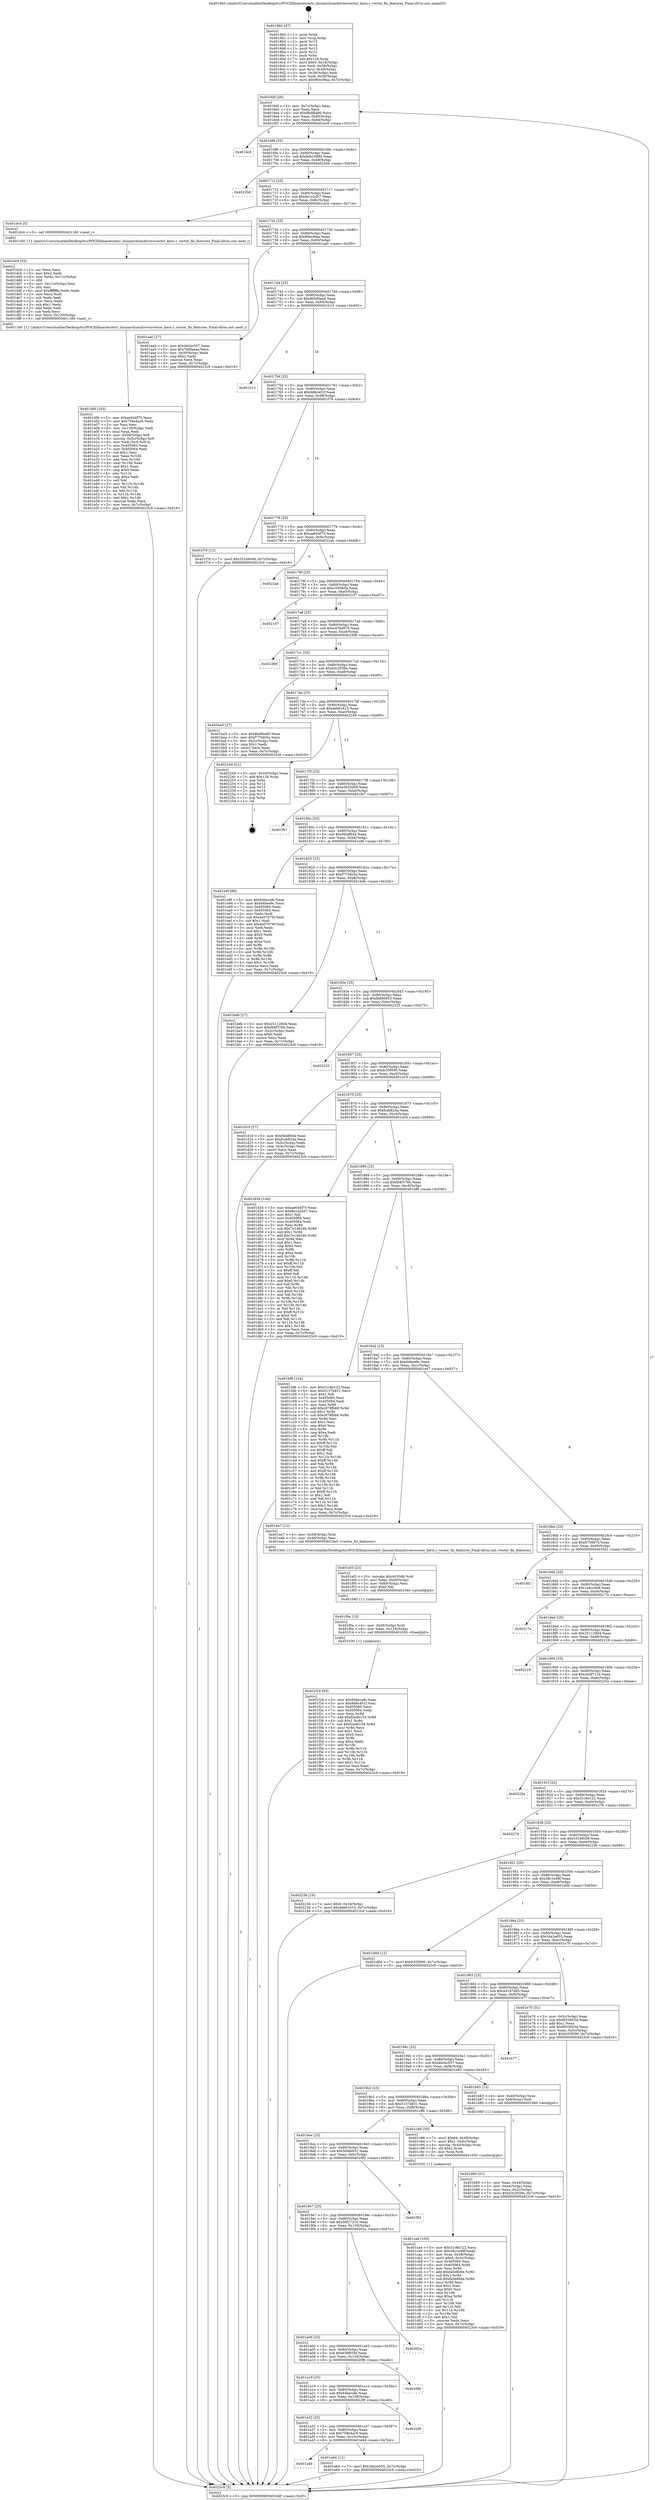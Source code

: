 digraph "0x4016b0" {
  label = "0x4016b0 (/mnt/c/Users/mathe/Desktop/tcc/POCII/binaries/extr_linuxarchumdriversvector_kern.c_vector_fix_features_Final-ollvm.out::main(0))"
  labelloc = "t"
  node[shape=record]

  Entry [label="",width=0.3,height=0.3,shape=circle,fillcolor=black,style=filled]
  "0x4016df" [label="{
     0x4016df [26]\l
     | [instrs]\l
     &nbsp;&nbsp;0x4016df \<+3\>: mov -0x7c(%rbp),%eax\l
     &nbsp;&nbsp;0x4016e2 \<+2\>: mov %eax,%ecx\l
     &nbsp;&nbsp;0x4016e4 \<+6\>: sub $0x8bdfba80,%ecx\l
     &nbsp;&nbsp;0x4016ea \<+3\>: mov %eax,-0x80(%rbp)\l
     &nbsp;&nbsp;0x4016ed \<+6\>: mov %ecx,-0x84(%rbp)\l
     &nbsp;&nbsp;0x4016f3 \<+6\>: je 0000000000401bc0 \<main+0x510\>\l
  }"]
  "0x401bc0" [label="{
     0x401bc0\l
  }", style=dashed]
  "0x4016f9" [label="{
     0x4016f9 [25]\l
     | [instrs]\l
     &nbsp;&nbsp;0x4016f9 \<+5\>: jmp 00000000004016fe \<main+0x4e\>\l
     &nbsp;&nbsp;0x4016fe \<+3\>: mov -0x80(%rbp),%eax\l
     &nbsp;&nbsp;0x401701 \<+5\>: sub $0x8da1688d,%eax\l
     &nbsp;&nbsp;0x401706 \<+6\>: mov %eax,-0x88(%rbp)\l
     &nbsp;&nbsp;0x40170c \<+6\>: je 000000000040220d \<main+0xb5d\>\l
  }"]
  Exit [label="",width=0.3,height=0.3,shape=circle,fillcolor=black,style=filled,peripheries=2]
  "0x40220d" [label="{
     0x40220d\l
  }", style=dashed]
  "0x401712" [label="{
     0x401712 [25]\l
     | [instrs]\l
     &nbsp;&nbsp;0x401712 \<+5\>: jmp 0000000000401717 \<main+0x67\>\l
     &nbsp;&nbsp;0x401717 \<+3\>: mov -0x80(%rbp),%eax\l
     &nbsp;&nbsp;0x40171a \<+5\>: sub $0x8e1e2d57,%eax\l
     &nbsp;&nbsp;0x40171f \<+6\>: mov %eax,-0x8c(%rbp)\l
     &nbsp;&nbsp;0x401725 \<+6\>: je 0000000000401dc4 \<main+0x714\>\l
  }"]
  "0x401f19" [label="{
     0x401f19 [93]\l
     | [instrs]\l
     &nbsp;&nbsp;0x401f19 \<+5\>: mov $0x64becafe,%eax\l
     &nbsp;&nbsp;0x401f1e \<+5\>: mov $0x9d8c401f,%esi\l
     &nbsp;&nbsp;0x401f23 \<+7\>: mov 0x405060,%ecx\l
     &nbsp;&nbsp;0x401f2a \<+7\>: mov 0x405064,%edx\l
     &nbsp;&nbsp;0x401f31 \<+3\>: mov %ecx,%r8d\l
     &nbsp;&nbsp;0x401f34 \<+7\>: add $0xf2a4b154,%r8d\l
     &nbsp;&nbsp;0x401f3b \<+4\>: sub $0x1,%r8d\l
     &nbsp;&nbsp;0x401f3f \<+7\>: sub $0xf2a4b154,%r8d\l
     &nbsp;&nbsp;0x401f46 \<+4\>: imul %r8d,%ecx\l
     &nbsp;&nbsp;0x401f4a \<+3\>: and $0x1,%ecx\l
     &nbsp;&nbsp;0x401f4d \<+3\>: cmp $0x0,%ecx\l
     &nbsp;&nbsp;0x401f50 \<+4\>: sete %r9b\l
     &nbsp;&nbsp;0x401f54 \<+3\>: cmp $0xa,%edx\l
     &nbsp;&nbsp;0x401f57 \<+4\>: setl %r10b\l
     &nbsp;&nbsp;0x401f5b \<+3\>: mov %r9b,%r11b\l
     &nbsp;&nbsp;0x401f5e \<+3\>: and %r10b,%r11b\l
     &nbsp;&nbsp;0x401f61 \<+3\>: xor %r10b,%r9b\l
     &nbsp;&nbsp;0x401f64 \<+3\>: or %r9b,%r11b\l
     &nbsp;&nbsp;0x401f67 \<+4\>: test $0x1,%r11b\l
     &nbsp;&nbsp;0x401f6b \<+3\>: cmovne %esi,%eax\l
     &nbsp;&nbsp;0x401f6e \<+3\>: mov %eax,-0x7c(%rbp)\l
     &nbsp;&nbsp;0x401f71 \<+5\>: jmp 00000000004023c9 \<main+0xd19\>\l
  }"]
  "0x401dc4" [label="{
     0x401dc4 [5]\l
     | [instrs]\l
     &nbsp;&nbsp;0x401dc4 \<+5\>: call 0000000000401160 \<next_i\>\l
     | [calls]\l
     &nbsp;&nbsp;0x401160 \{1\} (/mnt/c/Users/mathe/Desktop/tcc/POCII/binaries/extr_linuxarchumdriversvector_kern.c_vector_fix_features_Final-ollvm.out::next_i)\l
  }"]
  "0x40172b" [label="{
     0x40172b [25]\l
     | [instrs]\l
     &nbsp;&nbsp;0x40172b \<+5\>: jmp 0000000000401730 \<main+0x80\>\l
     &nbsp;&nbsp;0x401730 \<+3\>: mov -0x80(%rbp),%eax\l
     &nbsp;&nbsp;0x401733 \<+5\>: sub $0x90ec9faa,%eax\l
     &nbsp;&nbsp;0x401738 \<+6\>: mov %eax,-0x90(%rbp)\l
     &nbsp;&nbsp;0x40173e \<+6\>: je 0000000000401aa0 \<main+0x3f0\>\l
  }"]
  "0x401f0a" [label="{
     0x401f0a [15]\l
     | [instrs]\l
     &nbsp;&nbsp;0x401f0a \<+4\>: mov -0x58(%rbp),%rdi\l
     &nbsp;&nbsp;0x401f0e \<+6\>: mov %eax,-0x124(%rbp)\l
     &nbsp;&nbsp;0x401f14 \<+5\>: call 0000000000401030 \<free@plt\>\l
     | [calls]\l
     &nbsp;&nbsp;0x401030 \{1\} (unknown)\l
  }"]
  "0x401aa0" [label="{
     0x401aa0 [27]\l
     | [instrs]\l
     &nbsp;&nbsp;0x401aa0 \<+5\>: mov $0x46cbc557,%eax\l
     &nbsp;&nbsp;0x401aa5 \<+5\>: mov $0x7b6faeaa,%ecx\l
     &nbsp;&nbsp;0x401aaa \<+3\>: mov -0x30(%rbp),%edx\l
     &nbsp;&nbsp;0x401aad \<+3\>: cmp $0x2,%edx\l
     &nbsp;&nbsp;0x401ab0 \<+3\>: cmovne %ecx,%eax\l
     &nbsp;&nbsp;0x401ab3 \<+3\>: mov %eax,-0x7c(%rbp)\l
     &nbsp;&nbsp;0x401ab6 \<+5\>: jmp 00000000004023c9 \<main+0xd19\>\l
  }"]
  "0x401744" [label="{
     0x401744 [25]\l
     | [instrs]\l
     &nbsp;&nbsp;0x401744 \<+5\>: jmp 0000000000401749 \<main+0x99\>\l
     &nbsp;&nbsp;0x401749 \<+3\>: mov -0x80(%rbp),%eax\l
     &nbsp;&nbsp;0x40174c \<+5\>: sub $0x965d6aa4,%eax\l
     &nbsp;&nbsp;0x401751 \<+6\>: mov %eax,-0x94(%rbp)\l
     &nbsp;&nbsp;0x401757 \<+6\>: je 0000000000401b13 \<main+0x463\>\l
  }"]
  "0x4023c9" [label="{
     0x4023c9 [5]\l
     | [instrs]\l
     &nbsp;&nbsp;0x4023c9 \<+5\>: jmp 00000000004016df \<main+0x2f\>\l
  }"]
  "0x4016b0" [label="{
     0x4016b0 [47]\l
     | [instrs]\l
     &nbsp;&nbsp;0x4016b0 \<+1\>: push %rbp\l
     &nbsp;&nbsp;0x4016b1 \<+3\>: mov %rsp,%rbp\l
     &nbsp;&nbsp;0x4016b4 \<+2\>: push %r15\l
     &nbsp;&nbsp;0x4016b6 \<+2\>: push %r14\l
     &nbsp;&nbsp;0x4016b8 \<+2\>: push %r13\l
     &nbsp;&nbsp;0x4016ba \<+2\>: push %r12\l
     &nbsp;&nbsp;0x4016bc \<+1\>: push %rbx\l
     &nbsp;&nbsp;0x4016bd \<+7\>: sub $0x128,%rsp\l
     &nbsp;&nbsp;0x4016c4 \<+7\>: movl $0x0,-0x34(%rbp)\l
     &nbsp;&nbsp;0x4016cb \<+3\>: mov %edi,-0x38(%rbp)\l
     &nbsp;&nbsp;0x4016ce \<+4\>: mov %rsi,-0x40(%rbp)\l
     &nbsp;&nbsp;0x4016d2 \<+3\>: mov -0x38(%rbp),%edi\l
     &nbsp;&nbsp;0x4016d5 \<+3\>: mov %edi,-0x30(%rbp)\l
     &nbsp;&nbsp;0x4016d8 \<+7\>: movl $0x90ec9faa,-0x7c(%rbp)\l
  }"]
  "0x401ef3" [label="{
     0x401ef3 [23]\l
     | [instrs]\l
     &nbsp;&nbsp;0x401ef3 \<+10\>: movabs $0x4030d6,%rdi\l
     &nbsp;&nbsp;0x401efd \<+3\>: mov %eax,-0x60(%rbp)\l
     &nbsp;&nbsp;0x401f00 \<+3\>: mov -0x60(%rbp),%esi\l
     &nbsp;&nbsp;0x401f03 \<+2\>: mov $0x0,%al\l
     &nbsp;&nbsp;0x401f05 \<+5\>: call 0000000000401040 \<printf@plt\>\l
     | [calls]\l
     &nbsp;&nbsp;0x401040 \{1\} (unknown)\l
  }"]
  "0x401b13" [label="{
     0x401b13\l
  }", style=dashed]
  "0x40175d" [label="{
     0x40175d [25]\l
     | [instrs]\l
     &nbsp;&nbsp;0x40175d \<+5\>: jmp 0000000000401762 \<main+0xb2\>\l
     &nbsp;&nbsp;0x401762 \<+3\>: mov -0x80(%rbp),%eax\l
     &nbsp;&nbsp;0x401765 \<+5\>: sub $0x9d8c401f,%eax\l
     &nbsp;&nbsp;0x40176a \<+6\>: mov %eax,-0x98(%rbp)\l
     &nbsp;&nbsp;0x401770 \<+6\>: je 0000000000401f76 \<main+0x8c6\>\l
  }"]
  "0x401a4b" [label="{
     0x401a4b\l
  }", style=dashed]
  "0x401f76" [label="{
     0x401f76 [12]\l
     | [instrs]\l
     &nbsp;&nbsp;0x401f76 \<+7\>: movl $0x331b9c08,-0x7c(%rbp)\l
     &nbsp;&nbsp;0x401f7d \<+5\>: jmp 00000000004023c9 \<main+0xd19\>\l
  }"]
  "0x401776" [label="{
     0x401776 [25]\l
     | [instrs]\l
     &nbsp;&nbsp;0x401776 \<+5\>: jmp 000000000040177b \<main+0xcb\>\l
     &nbsp;&nbsp;0x40177b \<+3\>: mov -0x80(%rbp),%eax\l
     &nbsp;&nbsp;0x40177e \<+5\>: sub $0xae644f75,%eax\l
     &nbsp;&nbsp;0x401783 \<+6\>: mov %eax,-0x9c(%rbp)\l
     &nbsp;&nbsp;0x401789 \<+6\>: je 00000000004022ab \<main+0xbfb\>\l
  }"]
  "0x401e64" [label="{
     0x401e64 [12]\l
     | [instrs]\l
     &nbsp;&nbsp;0x401e64 \<+7\>: movl $0x3da2e655,-0x7c(%rbp)\l
     &nbsp;&nbsp;0x401e6b \<+5\>: jmp 00000000004023c9 \<main+0xd19\>\l
  }"]
  "0x4022ab" [label="{
     0x4022ab\l
  }", style=dashed]
  "0x40178f" [label="{
     0x40178f [25]\l
     | [instrs]\l
     &nbsp;&nbsp;0x40178f \<+5\>: jmp 0000000000401794 \<main+0xe4\>\l
     &nbsp;&nbsp;0x401794 \<+3\>: mov -0x80(%rbp),%eax\l
     &nbsp;&nbsp;0x401797 \<+5\>: sub $0xc3308cfa,%eax\l
     &nbsp;&nbsp;0x40179c \<+6\>: mov %eax,-0xa0(%rbp)\l
     &nbsp;&nbsp;0x4017a2 \<+6\>: je 0000000000402107 \<main+0xa57\>\l
  }"]
  "0x401a32" [label="{
     0x401a32 [25]\l
     | [instrs]\l
     &nbsp;&nbsp;0x401a32 \<+5\>: jmp 0000000000401a37 \<main+0x387\>\l
     &nbsp;&nbsp;0x401a37 \<+3\>: mov -0x80(%rbp),%eax\l
     &nbsp;&nbsp;0x401a3a \<+5\>: sub $0x758e4ac9,%eax\l
     &nbsp;&nbsp;0x401a3f \<+6\>: mov %eax,-0x10c(%rbp)\l
     &nbsp;&nbsp;0x401a45 \<+6\>: je 0000000000401e64 \<main+0x7b4\>\l
  }"]
  "0x402107" [label="{
     0x402107\l
  }", style=dashed]
  "0x4017a8" [label="{
     0x4017a8 [25]\l
     | [instrs]\l
     &nbsp;&nbsp;0x4017a8 \<+5\>: jmp 00000000004017ad \<main+0xfd\>\l
     &nbsp;&nbsp;0x4017ad \<+3\>: mov -0x80(%rbp),%eax\l
     &nbsp;&nbsp;0x4017b0 \<+5\>: sub $0xc47bd970,%eax\l
     &nbsp;&nbsp;0x4017b5 \<+6\>: mov %eax,-0xa4(%rbp)\l
     &nbsp;&nbsp;0x4017bb \<+6\>: je 0000000000402390 \<main+0xce0\>\l
  }"]
  "0x4022f8" [label="{
     0x4022f8\l
  }", style=dashed]
  "0x402390" [label="{
     0x402390\l
  }", style=dashed]
  "0x4017c1" [label="{
     0x4017c1 [25]\l
     | [instrs]\l
     &nbsp;&nbsp;0x4017c1 \<+5\>: jmp 00000000004017c6 \<main+0x116\>\l
     &nbsp;&nbsp;0x4017c6 \<+3\>: mov -0x80(%rbp),%eax\l
     &nbsp;&nbsp;0x4017c9 \<+5\>: sub $0xd3c2039e,%eax\l
     &nbsp;&nbsp;0x4017ce \<+6\>: mov %eax,-0xa8(%rbp)\l
     &nbsp;&nbsp;0x4017d4 \<+6\>: je 0000000000401ba5 \<main+0x4f5\>\l
  }"]
  "0x401a19" [label="{
     0x401a19 [25]\l
     | [instrs]\l
     &nbsp;&nbsp;0x401a19 \<+5\>: jmp 0000000000401a1e \<main+0x36e\>\l
     &nbsp;&nbsp;0x401a1e \<+3\>: mov -0x80(%rbp),%eax\l
     &nbsp;&nbsp;0x401a21 \<+5\>: sub $0x64becafe,%eax\l
     &nbsp;&nbsp;0x401a26 \<+6\>: mov %eax,-0x108(%rbp)\l
     &nbsp;&nbsp;0x401a2c \<+6\>: je 00000000004022f8 \<main+0xc48\>\l
  }"]
  "0x401ba5" [label="{
     0x401ba5 [27]\l
     | [instrs]\l
     &nbsp;&nbsp;0x401ba5 \<+5\>: mov $0x8bdfba80,%eax\l
     &nbsp;&nbsp;0x401baa \<+5\>: mov $0xf7754b5a,%ecx\l
     &nbsp;&nbsp;0x401baf \<+3\>: mov -0x2c(%rbp),%edx\l
     &nbsp;&nbsp;0x401bb2 \<+3\>: cmp $0x1,%edx\l
     &nbsp;&nbsp;0x401bb5 \<+3\>: cmovl %ecx,%eax\l
     &nbsp;&nbsp;0x401bb8 \<+3\>: mov %eax,-0x7c(%rbp)\l
     &nbsp;&nbsp;0x401bbb \<+5\>: jmp 00000000004023c9 \<main+0xd19\>\l
  }"]
  "0x4017da" [label="{
     0x4017da [25]\l
     | [instrs]\l
     &nbsp;&nbsp;0x4017da \<+5\>: jmp 00000000004017df \<main+0x12f\>\l
     &nbsp;&nbsp;0x4017df \<+3\>: mov -0x80(%rbp),%eax\l
     &nbsp;&nbsp;0x4017e2 \<+5\>: sub $0xdeb61615,%eax\l
     &nbsp;&nbsp;0x4017e7 \<+6\>: mov %eax,-0xac(%rbp)\l
     &nbsp;&nbsp;0x4017ed \<+6\>: je 0000000000402249 \<main+0xb99\>\l
  }"]
  "0x4020fb" [label="{
     0x4020fb\l
  }", style=dashed]
  "0x402249" [label="{
     0x402249 [21]\l
     | [instrs]\l
     &nbsp;&nbsp;0x402249 \<+3\>: mov -0x34(%rbp),%eax\l
     &nbsp;&nbsp;0x40224c \<+7\>: add $0x128,%rsp\l
     &nbsp;&nbsp;0x402253 \<+1\>: pop %rbx\l
     &nbsp;&nbsp;0x402254 \<+2\>: pop %r12\l
     &nbsp;&nbsp;0x402256 \<+2\>: pop %r13\l
     &nbsp;&nbsp;0x402258 \<+2\>: pop %r14\l
     &nbsp;&nbsp;0x40225a \<+2\>: pop %r15\l
     &nbsp;&nbsp;0x40225c \<+1\>: pop %rbp\l
     &nbsp;&nbsp;0x40225d \<+1\>: ret\l
  }"]
  "0x4017f3" [label="{
     0x4017f3 [25]\l
     | [instrs]\l
     &nbsp;&nbsp;0x4017f3 \<+5\>: jmp 00000000004017f8 \<main+0x148\>\l
     &nbsp;&nbsp;0x4017f8 \<+3\>: mov -0x80(%rbp),%eax\l
     &nbsp;&nbsp;0x4017fb \<+5\>: sub $0xe3b35069,%eax\l
     &nbsp;&nbsp;0x401800 \<+6\>: mov %eax,-0xb0(%rbp)\l
     &nbsp;&nbsp;0x401806 \<+6\>: je 0000000000401fb7 \<main+0x907\>\l
  }"]
  "0x401a00" [label="{
     0x401a00 [25]\l
     | [instrs]\l
     &nbsp;&nbsp;0x401a00 \<+5\>: jmp 0000000000401a05 \<main+0x355\>\l
     &nbsp;&nbsp;0x401a05 \<+3\>: mov -0x80(%rbp),%eax\l
     &nbsp;&nbsp;0x401a08 \<+5\>: sub $0x638f03fd,%eax\l
     &nbsp;&nbsp;0x401a0d \<+6\>: mov %eax,-0x104(%rbp)\l
     &nbsp;&nbsp;0x401a13 \<+6\>: je 00000000004020fb \<main+0xa4b\>\l
  }"]
  "0x401fb7" [label="{
     0x401fb7\l
  }", style=dashed]
  "0x40180c" [label="{
     0x40180c [25]\l
     | [instrs]\l
     &nbsp;&nbsp;0x40180c \<+5\>: jmp 0000000000401811 \<main+0x161\>\l
     &nbsp;&nbsp;0x401811 \<+3\>: mov -0x80(%rbp),%eax\l
     &nbsp;&nbsp;0x401814 \<+5\>: sub $0xf4bdf044,%eax\l
     &nbsp;&nbsp;0x401819 \<+6\>: mov %eax,-0xb4(%rbp)\l
     &nbsp;&nbsp;0x40181f \<+6\>: je 0000000000401e8f \<main+0x7df\>\l
  }"]
  "0x40202a" [label="{
     0x40202a\l
  }", style=dashed]
  "0x401e8f" [label="{
     0x401e8f [88]\l
     | [instrs]\l
     &nbsp;&nbsp;0x401e8f \<+5\>: mov $0x64becafe,%eax\l
     &nbsp;&nbsp;0x401e94 \<+5\>: mov $0x64bee9c,%ecx\l
     &nbsp;&nbsp;0x401e99 \<+7\>: mov 0x405060,%edx\l
     &nbsp;&nbsp;0x401ea0 \<+7\>: mov 0x405064,%esi\l
     &nbsp;&nbsp;0x401ea7 \<+2\>: mov %edx,%edi\l
     &nbsp;&nbsp;0x401ea9 \<+6\>: sub $0x4e07079f,%edi\l
     &nbsp;&nbsp;0x401eaf \<+3\>: sub $0x1,%edi\l
     &nbsp;&nbsp;0x401eb2 \<+6\>: add $0x4e07079f,%edi\l
     &nbsp;&nbsp;0x401eb8 \<+3\>: imul %edi,%edx\l
     &nbsp;&nbsp;0x401ebb \<+3\>: and $0x1,%edx\l
     &nbsp;&nbsp;0x401ebe \<+3\>: cmp $0x0,%edx\l
     &nbsp;&nbsp;0x401ec1 \<+4\>: sete %r8b\l
     &nbsp;&nbsp;0x401ec5 \<+3\>: cmp $0xa,%esi\l
     &nbsp;&nbsp;0x401ec8 \<+4\>: setl %r9b\l
     &nbsp;&nbsp;0x401ecc \<+3\>: mov %r8b,%r10b\l
     &nbsp;&nbsp;0x401ecf \<+3\>: and %r9b,%r10b\l
     &nbsp;&nbsp;0x401ed2 \<+3\>: xor %r9b,%r8b\l
     &nbsp;&nbsp;0x401ed5 \<+3\>: or %r8b,%r10b\l
     &nbsp;&nbsp;0x401ed8 \<+4\>: test $0x1,%r10b\l
     &nbsp;&nbsp;0x401edc \<+3\>: cmovne %ecx,%eax\l
     &nbsp;&nbsp;0x401edf \<+3\>: mov %eax,-0x7c(%rbp)\l
     &nbsp;&nbsp;0x401ee2 \<+5\>: jmp 00000000004023c9 \<main+0xd19\>\l
  }"]
  "0x401825" [label="{
     0x401825 [25]\l
     | [instrs]\l
     &nbsp;&nbsp;0x401825 \<+5\>: jmp 000000000040182a \<main+0x17a\>\l
     &nbsp;&nbsp;0x40182a \<+3\>: mov -0x80(%rbp),%eax\l
     &nbsp;&nbsp;0x40182d \<+5\>: sub $0xf7754b5a,%eax\l
     &nbsp;&nbsp;0x401832 \<+6\>: mov %eax,-0xb8(%rbp)\l
     &nbsp;&nbsp;0x401838 \<+6\>: je 0000000000401bdb \<main+0x52b\>\l
  }"]
  "0x4019e7" [label="{
     0x4019e7 [25]\l
     | [instrs]\l
     &nbsp;&nbsp;0x4019e7 \<+5\>: jmp 00000000004019ec \<main+0x33c\>\l
     &nbsp;&nbsp;0x4019ec \<+3\>: mov -0x80(%rbp),%eax\l
     &nbsp;&nbsp;0x4019ef \<+5\>: sub $0x56f27216,%eax\l
     &nbsp;&nbsp;0x4019f4 \<+6\>: mov %eax,-0x100(%rbp)\l
     &nbsp;&nbsp;0x4019fa \<+6\>: je 000000000040202a \<main+0x97a\>\l
  }"]
  "0x401bdb" [label="{
     0x401bdb [27]\l
     | [instrs]\l
     &nbsp;&nbsp;0x401bdb \<+5\>: mov $0x25112604,%eax\l
     &nbsp;&nbsp;0x401be0 \<+5\>: mov $0xfd4f37bb,%ecx\l
     &nbsp;&nbsp;0x401be5 \<+3\>: mov -0x2c(%rbp),%edx\l
     &nbsp;&nbsp;0x401be8 \<+3\>: cmp $0x0,%edx\l
     &nbsp;&nbsp;0x401beb \<+3\>: cmove %ecx,%eax\l
     &nbsp;&nbsp;0x401bee \<+3\>: mov %eax,-0x7c(%rbp)\l
     &nbsp;&nbsp;0x401bf1 \<+5\>: jmp 00000000004023c9 \<main+0xd19\>\l
  }"]
  "0x40183e" [label="{
     0x40183e [25]\l
     | [instrs]\l
     &nbsp;&nbsp;0x40183e \<+5\>: jmp 0000000000401843 \<main+0x193\>\l
     &nbsp;&nbsp;0x401843 \<+3\>: mov -0x80(%rbp),%eax\l
     &nbsp;&nbsp;0x401846 \<+5\>: sub $0xfbd60653,%eax\l
     &nbsp;&nbsp;0x40184b \<+6\>: mov %eax,-0xbc(%rbp)\l
     &nbsp;&nbsp;0x401851 \<+6\>: je 0000000000402225 \<main+0xb75\>\l
  }"]
  "0x401f82" [label="{
     0x401f82\l
  }", style=dashed]
  "0x402225" [label="{
     0x402225\l
  }", style=dashed]
  "0x401857" [label="{
     0x401857 [25]\l
     | [instrs]\l
     &nbsp;&nbsp;0x401857 \<+5\>: jmp 000000000040185c \<main+0x1ac\>\l
     &nbsp;&nbsp;0x40185c \<+3\>: mov -0x80(%rbp),%eax\l
     &nbsp;&nbsp;0x40185f \<+5\>: sub $0xfc55f090,%eax\l
     &nbsp;&nbsp;0x401864 \<+6\>: mov %eax,-0xc0(%rbp)\l
     &nbsp;&nbsp;0x40186a \<+6\>: je 0000000000401d19 \<main+0x669\>\l
  }"]
  "0x401dfd" [label="{
     0x401dfd [103]\l
     | [instrs]\l
     &nbsp;&nbsp;0x401dfd \<+5\>: mov $0xae644f75,%ecx\l
     &nbsp;&nbsp;0x401e02 \<+5\>: mov $0x758e4ac9,%edx\l
     &nbsp;&nbsp;0x401e07 \<+2\>: xor %esi,%esi\l
     &nbsp;&nbsp;0x401e09 \<+6\>: mov -0x120(%rbp),%edi\l
     &nbsp;&nbsp;0x401e0f \<+3\>: imul %eax,%edi\l
     &nbsp;&nbsp;0x401e12 \<+4\>: mov -0x58(%rbp),%r8\l
     &nbsp;&nbsp;0x401e16 \<+4\>: movslq -0x5c(%rbp),%r9\l
     &nbsp;&nbsp;0x401e1a \<+4\>: mov %edi,(%r8,%r9,4)\l
     &nbsp;&nbsp;0x401e1e \<+7\>: mov 0x405060,%eax\l
     &nbsp;&nbsp;0x401e25 \<+7\>: mov 0x405064,%edi\l
     &nbsp;&nbsp;0x401e2c \<+3\>: sub $0x1,%esi\l
     &nbsp;&nbsp;0x401e2f \<+3\>: mov %eax,%r10d\l
     &nbsp;&nbsp;0x401e32 \<+3\>: add %esi,%r10d\l
     &nbsp;&nbsp;0x401e35 \<+4\>: imul %r10d,%eax\l
     &nbsp;&nbsp;0x401e39 \<+3\>: and $0x1,%eax\l
     &nbsp;&nbsp;0x401e3c \<+3\>: cmp $0x0,%eax\l
     &nbsp;&nbsp;0x401e3f \<+4\>: sete %r11b\l
     &nbsp;&nbsp;0x401e43 \<+3\>: cmp $0xa,%edi\l
     &nbsp;&nbsp;0x401e46 \<+3\>: setl %bl\l
     &nbsp;&nbsp;0x401e49 \<+3\>: mov %r11b,%r14b\l
     &nbsp;&nbsp;0x401e4c \<+3\>: and %bl,%r14b\l
     &nbsp;&nbsp;0x401e4f \<+3\>: xor %bl,%r11b\l
     &nbsp;&nbsp;0x401e52 \<+3\>: or %r11b,%r14b\l
     &nbsp;&nbsp;0x401e55 \<+4\>: test $0x1,%r14b\l
     &nbsp;&nbsp;0x401e59 \<+3\>: cmovne %edx,%ecx\l
     &nbsp;&nbsp;0x401e5c \<+3\>: mov %ecx,-0x7c(%rbp)\l
     &nbsp;&nbsp;0x401e5f \<+5\>: jmp 00000000004023c9 \<main+0xd19\>\l
  }"]
  "0x401d19" [label="{
     0x401d19 [27]\l
     | [instrs]\l
     &nbsp;&nbsp;0x401d19 \<+5\>: mov $0xf4bdf044,%eax\l
     &nbsp;&nbsp;0x401d1e \<+5\>: mov $0xfcab824a,%ecx\l
     &nbsp;&nbsp;0x401d23 \<+3\>: mov -0x5c(%rbp),%edx\l
     &nbsp;&nbsp;0x401d26 \<+3\>: cmp -0x4c(%rbp),%edx\l
     &nbsp;&nbsp;0x401d29 \<+3\>: cmovl %ecx,%eax\l
     &nbsp;&nbsp;0x401d2c \<+3\>: mov %eax,-0x7c(%rbp)\l
     &nbsp;&nbsp;0x401d2f \<+5\>: jmp 00000000004023c9 \<main+0xd19\>\l
  }"]
  "0x401870" [label="{
     0x401870 [25]\l
     | [instrs]\l
     &nbsp;&nbsp;0x401870 \<+5\>: jmp 0000000000401875 \<main+0x1c5\>\l
     &nbsp;&nbsp;0x401875 \<+3\>: mov -0x80(%rbp),%eax\l
     &nbsp;&nbsp;0x401878 \<+5\>: sub $0xfcab824a,%eax\l
     &nbsp;&nbsp;0x40187d \<+6\>: mov %eax,-0xc4(%rbp)\l
     &nbsp;&nbsp;0x401883 \<+6\>: je 0000000000401d34 \<main+0x684\>\l
  }"]
  "0x401dc9" [label="{
     0x401dc9 [52]\l
     | [instrs]\l
     &nbsp;&nbsp;0x401dc9 \<+2\>: xor %ecx,%ecx\l
     &nbsp;&nbsp;0x401dcb \<+5\>: mov $0x2,%edx\l
     &nbsp;&nbsp;0x401dd0 \<+6\>: mov %edx,-0x11c(%rbp)\l
     &nbsp;&nbsp;0x401dd6 \<+1\>: cltd\l
     &nbsp;&nbsp;0x401dd7 \<+6\>: mov -0x11c(%rbp),%esi\l
     &nbsp;&nbsp;0x401ddd \<+2\>: idiv %esi\l
     &nbsp;&nbsp;0x401ddf \<+6\>: imul $0xfffffffe,%edx,%edx\l
     &nbsp;&nbsp;0x401de5 \<+2\>: mov %ecx,%edi\l
     &nbsp;&nbsp;0x401de7 \<+2\>: sub %edx,%edi\l
     &nbsp;&nbsp;0x401de9 \<+2\>: mov %ecx,%edx\l
     &nbsp;&nbsp;0x401deb \<+3\>: sub $0x1,%edx\l
     &nbsp;&nbsp;0x401dee \<+2\>: add %edx,%edi\l
     &nbsp;&nbsp;0x401df0 \<+2\>: sub %edi,%ecx\l
     &nbsp;&nbsp;0x401df2 \<+6\>: mov %ecx,-0x120(%rbp)\l
     &nbsp;&nbsp;0x401df8 \<+5\>: call 0000000000401160 \<next_i\>\l
     | [calls]\l
     &nbsp;&nbsp;0x401160 \{1\} (/mnt/c/Users/mathe/Desktop/tcc/POCII/binaries/extr_linuxarchumdriversvector_kern.c_vector_fix_features_Final-ollvm.out::next_i)\l
  }"]
  "0x401d34" [label="{
     0x401d34 [144]\l
     | [instrs]\l
     &nbsp;&nbsp;0x401d34 \<+5\>: mov $0xae644f75,%eax\l
     &nbsp;&nbsp;0x401d39 \<+5\>: mov $0x8e1e2d57,%ecx\l
     &nbsp;&nbsp;0x401d3e \<+2\>: mov $0x1,%dl\l
     &nbsp;&nbsp;0x401d40 \<+7\>: mov 0x405060,%esi\l
     &nbsp;&nbsp;0x401d47 \<+7\>: mov 0x405064,%edi\l
     &nbsp;&nbsp;0x401d4e \<+3\>: mov %esi,%r8d\l
     &nbsp;&nbsp;0x401d51 \<+7\>: sub $0x7e14624b,%r8d\l
     &nbsp;&nbsp;0x401d58 \<+4\>: sub $0x1,%r8d\l
     &nbsp;&nbsp;0x401d5c \<+7\>: add $0x7e14624b,%r8d\l
     &nbsp;&nbsp;0x401d63 \<+4\>: imul %r8d,%esi\l
     &nbsp;&nbsp;0x401d67 \<+3\>: and $0x1,%esi\l
     &nbsp;&nbsp;0x401d6a \<+3\>: cmp $0x0,%esi\l
     &nbsp;&nbsp;0x401d6d \<+4\>: sete %r9b\l
     &nbsp;&nbsp;0x401d71 \<+3\>: cmp $0xa,%edi\l
     &nbsp;&nbsp;0x401d74 \<+4\>: setl %r10b\l
     &nbsp;&nbsp;0x401d78 \<+3\>: mov %r9b,%r11b\l
     &nbsp;&nbsp;0x401d7b \<+4\>: xor $0xff,%r11b\l
     &nbsp;&nbsp;0x401d7f \<+3\>: mov %r10b,%bl\l
     &nbsp;&nbsp;0x401d82 \<+3\>: xor $0xff,%bl\l
     &nbsp;&nbsp;0x401d85 \<+3\>: xor $0x0,%dl\l
     &nbsp;&nbsp;0x401d88 \<+3\>: mov %r11b,%r14b\l
     &nbsp;&nbsp;0x401d8b \<+4\>: and $0x0,%r14b\l
     &nbsp;&nbsp;0x401d8f \<+3\>: and %dl,%r9b\l
     &nbsp;&nbsp;0x401d92 \<+3\>: mov %bl,%r15b\l
     &nbsp;&nbsp;0x401d95 \<+4\>: and $0x0,%r15b\l
     &nbsp;&nbsp;0x401d99 \<+3\>: and %dl,%r10b\l
     &nbsp;&nbsp;0x401d9c \<+3\>: or %r9b,%r14b\l
     &nbsp;&nbsp;0x401d9f \<+3\>: or %r10b,%r15b\l
     &nbsp;&nbsp;0x401da2 \<+3\>: xor %r15b,%r14b\l
     &nbsp;&nbsp;0x401da5 \<+3\>: or %bl,%r11b\l
     &nbsp;&nbsp;0x401da8 \<+4\>: xor $0xff,%r11b\l
     &nbsp;&nbsp;0x401dac \<+3\>: or $0x0,%dl\l
     &nbsp;&nbsp;0x401daf \<+3\>: and %dl,%r11b\l
     &nbsp;&nbsp;0x401db2 \<+3\>: or %r11b,%r14b\l
     &nbsp;&nbsp;0x401db5 \<+4\>: test $0x1,%r14b\l
     &nbsp;&nbsp;0x401db9 \<+3\>: cmovne %ecx,%eax\l
     &nbsp;&nbsp;0x401dbc \<+3\>: mov %eax,-0x7c(%rbp)\l
     &nbsp;&nbsp;0x401dbf \<+5\>: jmp 00000000004023c9 \<main+0xd19\>\l
  }"]
  "0x401889" [label="{
     0x401889 [25]\l
     | [instrs]\l
     &nbsp;&nbsp;0x401889 \<+5\>: jmp 000000000040188e \<main+0x1de\>\l
     &nbsp;&nbsp;0x40188e \<+3\>: mov -0x80(%rbp),%eax\l
     &nbsp;&nbsp;0x401891 \<+5\>: sub $0xfd4f37bb,%eax\l
     &nbsp;&nbsp;0x401896 \<+6\>: mov %eax,-0xc8(%rbp)\l
     &nbsp;&nbsp;0x40189c \<+6\>: je 0000000000401bf6 \<main+0x546\>\l
  }"]
  "0x401ca4" [label="{
     0x401ca4 [105]\l
     | [instrs]\l
     &nbsp;&nbsp;0x401ca4 \<+5\>: mov $0x31c8e122,%ecx\l
     &nbsp;&nbsp;0x401ca9 \<+5\>: mov $0x38c1e49f,%edx\l
     &nbsp;&nbsp;0x401cae \<+4\>: mov %rax,-0x58(%rbp)\l
     &nbsp;&nbsp;0x401cb2 \<+7\>: movl $0x0,-0x5c(%rbp)\l
     &nbsp;&nbsp;0x401cb9 \<+7\>: mov 0x405060,%esi\l
     &nbsp;&nbsp;0x401cc0 \<+8\>: mov 0x405064,%r8d\l
     &nbsp;&nbsp;0x401cc8 \<+3\>: mov %esi,%r9d\l
     &nbsp;&nbsp;0x401ccb \<+7\>: add $0xfa5e8b6e,%r9d\l
     &nbsp;&nbsp;0x401cd2 \<+4\>: sub $0x1,%r9d\l
     &nbsp;&nbsp;0x401cd6 \<+7\>: sub $0xfa5e8b6e,%r9d\l
     &nbsp;&nbsp;0x401cdd \<+4\>: imul %r9d,%esi\l
     &nbsp;&nbsp;0x401ce1 \<+3\>: and $0x1,%esi\l
     &nbsp;&nbsp;0x401ce4 \<+3\>: cmp $0x0,%esi\l
     &nbsp;&nbsp;0x401ce7 \<+4\>: sete %r10b\l
     &nbsp;&nbsp;0x401ceb \<+4\>: cmp $0xa,%r8d\l
     &nbsp;&nbsp;0x401cef \<+4\>: setl %r11b\l
     &nbsp;&nbsp;0x401cf3 \<+3\>: mov %r10b,%bl\l
     &nbsp;&nbsp;0x401cf6 \<+3\>: and %r11b,%bl\l
     &nbsp;&nbsp;0x401cf9 \<+3\>: xor %r11b,%r10b\l
     &nbsp;&nbsp;0x401cfc \<+3\>: or %r10b,%bl\l
     &nbsp;&nbsp;0x401cff \<+3\>: test $0x1,%bl\l
     &nbsp;&nbsp;0x401d02 \<+3\>: cmovne %edx,%ecx\l
     &nbsp;&nbsp;0x401d05 \<+3\>: mov %ecx,-0x7c(%rbp)\l
     &nbsp;&nbsp;0x401d08 \<+5\>: jmp 00000000004023c9 \<main+0xd19\>\l
  }"]
  "0x401bf6" [label="{
     0x401bf6 [144]\l
     | [instrs]\l
     &nbsp;&nbsp;0x401bf6 \<+5\>: mov $0x31c8e122,%eax\l
     &nbsp;&nbsp;0x401bfb \<+5\>: mov $0x5137b831,%ecx\l
     &nbsp;&nbsp;0x401c00 \<+2\>: mov $0x1,%dl\l
     &nbsp;&nbsp;0x401c02 \<+7\>: mov 0x405060,%esi\l
     &nbsp;&nbsp;0x401c09 \<+7\>: mov 0x405064,%edi\l
     &nbsp;&nbsp;0x401c10 \<+3\>: mov %esi,%r8d\l
     &nbsp;&nbsp;0x401c13 \<+7\>: add $0xc978fb68,%r8d\l
     &nbsp;&nbsp;0x401c1a \<+4\>: sub $0x1,%r8d\l
     &nbsp;&nbsp;0x401c1e \<+7\>: sub $0xc978fb68,%r8d\l
     &nbsp;&nbsp;0x401c25 \<+4\>: imul %r8d,%esi\l
     &nbsp;&nbsp;0x401c29 \<+3\>: and $0x1,%esi\l
     &nbsp;&nbsp;0x401c2c \<+3\>: cmp $0x0,%esi\l
     &nbsp;&nbsp;0x401c2f \<+4\>: sete %r9b\l
     &nbsp;&nbsp;0x401c33 \<+3\>: cmp $0xa,%edi\l
     &nbsp;&nbsp;0x401c36 \<+4\>: setl %r10b\l
     &nbsp;&nbsp;0x401c3a \<+3\>: mov %r9b,%r11b\l
     &nbsp;&nbsp;0x401c3d \<+4\>: xor $0xff,%r11b\l
     &nbsp;&nbsp;0x401c41 \<+3\>: mov %r10b,%bl\l
     &nbsp;&nbsp;0x401c44 \<+3\>: xor $0xff,%bl\l
     &nbsp;&nbsp;0x401c47 \<+3\>: xor $0x1,%dl\l
     &nbsp;&nbsp;0x401c4a \<+3\>: mov %r11b,%r14b\l
     &nbsp;&nbsp;0x401c4d \<+4\>: and $0xff,%r14b\l
     &nbsp;&nbsp;0x401c51 \<+3\>: and %dl,%r9b\l
     &nbsp;&nbsp;0x401c54 \<+3\>: mov %bl,%r15b\l
     &nbsp;&nbsp;0x401c57 \<+4\>: and $0xff,%r15b\l
     &nbsp;&nbsp;0x401c5b \<+3\>: and %dl,%r10b\l
     &nbsp;&nbsp;0x401c5e \<+3\>: or %r9b,%r14b\l
     &nbsp;&nbsp;0x401c61 \<+3\>: or %r10b,%r15b\l
     &nbsp;&nbsp;0x401c64 \<+3\>: xor %r15b,%r14b\l
     &nbsp;&nbsp;0x401c67 \<+3\>: or %bl,%r11b\l
     &nbsp;&nbsp;0x401c6a \<+4\>: xor $0xff,%r11b\l
     &nbsp;&nbsp;0x401c6e \<+3\>: or $0x1,%dl\l
     &nbsp;&nbsp;0x401c71 \<+3\>: and %dl,%r11b\l
     &nbsp;&nbsp;0x401c74 \<+3\>: or %r11b,%r14b\l
     &nbsp;&nbsp;0x401c77 \<+4\>: test $0x1,%r14b\l
     &nbsp;&nbsp;0x401c7b \<+3\>: cmovne %ecx,%eax\l
     &nbsp;&nbsp;0x401c7e \<+3\>: mov %eax,-0x7c(%rbp)\l
     &nbsp;&nbsp;0x401c81 \<+5\>: jmp 00000000004023c9 \<main+0xd19\>\l
  }"]
  "0x4018a2" [label="{
     0x4018a2 [25]\l
     | [instrs]\l
     &nbsp;&nbsp;0x4018a2 \<+5\>: jmp 00000000004018a7 \<main+0x1f7\>\l
     &nbsp;&nbsp;0x4018a7 \<+3\>: mov -0x80(%rbp),%eax\l
     &nbsp;&nbsp;0x4018aa \<+5\>: sub $0x64bee9c,%eax\l
     &nbsp;&nbsp;0x4018af \<+6\>: mov %eax,-0xcc(%rbp)\l
     &nbsp;&nbsp;0x4018b5 \<+6\>: je 0000000000401ee7 \<main+0x837\>\l
  }"]
  "0x4019ce" [label="{
     0x4019ce [25]\l
     | [instrs]\l
     &nbsp;&nbsp;0x4019ce \<+5\>: jmp 00000000004019d3 \<main+0x323\>\l
     &nbsp;&nbsp;0x4019d3 \<+3\>: mov -0x80(%rbp),%eax\l
     &nbsp;&nbsp;0x4019d6 \<+5\>: sub $0x564fe931,%eax\l
     &nbsp;&nbsp;0x4019db \<+6\>: mov %eax,-0xfc(%rbp)\l
     &nbsp;&nbsp;0x4019e1 \<+6\>: je 0000000000401f82 \<main+0x8d2\>\l
  }"]
  "0x401ee7" [label="{
     0x401ee7 [12]\l
     | [instrs]\l
     &nbsp;&nbsp;0x401ee7 \<+4\>: mov -0x58(%rbp),%rdi\l
     &nbsp;&nbsp;0x401eeb \<+3\>: mov -0x48(%rbp),%esi\l
     &nbsp;&nbsp;0x401eee \<+5\>: call 00000000004013e0 \<vector_fix_features\>\l
     | [calls]\l
     &nbsp;&nbsp;0x4013e0 \{1\} (/mnt/c/Users/mathe/Desktop/tcc/POCII/binaries/extr_linuxarchumdriversvector_kern.c_vector_fix_features_Final-ollvm.out::vector_fix_features)\l
  }"]
  "0x4018bb" [label="{
     0x4018bb [25]\l
     | [instrs]\l
     &nbsp;&nbsp;0x4018bb \<+5\>: jmp 00000000004018c0 \<main+0x210\>\l
     &nbsp;&nbsp;0x4018c0 \<+3\>: mov -0x80(%rbp),%eax\l
     &nbsp;&nbsp;0x4018c3 \<+5\>: sub $0x9758874,%eax\l
     &nbsp;&nbsp;0x4018c8 \<+6\>: mov %eax,-0xd0(%rbp)\l
     &nbsp;&nbsp;0x4018ce \<+6\>: je 0000000000401fd2 \<main+0x922\>\l
  }"]
  "0x401c86" [label="{
     0x401c86 [30]\l
     | [instrs]\l
     &nbsp;&nbsp;0x401c86 \<+7\>: movl $0x64,-0x48(%rbp)\l
     &nbsp;&nbsp;0x401c8d \<+7\>: movl $0x1,-0x4c(%rbp)\l
     &nbsp;&nbsp;0x401c94 \<+4\>: movslq -0x4c(%rbp),%rax\l
     &nbsp;&nbsp;0x401c98 \<+4\>: shl $0x2,%rax\l
     &nbsp;&nbsp;0x401c9c \<+3\>: mov %rax,%rdi\l
     &nbsp;&nbsp;0x401c9f \<+5\>: call 0000000000401050 \<malloc@plt\>\l
     | [calls]\l
     &nbsp;&nbsp;0x401050 \{1\} (unknown)\l
  }"]
  "0x401fd2" [label="{
     0x401fd2\l
  }", style=dashed]
  "0x4018d4" [label="{
     0x4018d4 [25]\l
     | [instrs]\l
     &nbsp;&nbsp;0x4018d4 \<+5\>: jmp 00000000004018d9 \<main+0x229\>\l
     &nbsp;&nbsp;0x4018d9 \<+3\>: mov -0x80(%rbp),%eax\l
     &nbsp;&nbsp;0x4018dc \<+5\>: sub $0x1a4cc0e8,%eax\l
     &nbsp;&nbsp;0x4018e1 \<+6\>: mov %eax,-0xd4(%rbp)\l
     &nbsp;&nbsp;0x4018e7 \<+6\>: je 000000000040217e \<main+0xace\>\l
  }"]
  "0x401b90" [label="{
     0x401b90 [21]\l
     | [instrs]\l
     &nbsp;&nbsp;0x401b90 \<+3\>: mov %eax,-0x44(%rbp)\l
     &nbsp;&nbsp;0x401b93 \<+3\>: mov -0x44(%rbp),%eax\l
     &nbsp;&nbsp;0x401b96 \<+3\>: mov %eax,-0x2c(%rbp)\l
     &nbsp;&nbsp;0x401b99 \<+7\>: movl $0xd3c2039e,-0x7c(%rbp)\l
     &nbsp;&nbsp;0x401ba0 \<+5\>: jmp 00000000004023c9 \<main+0xd19\>\l
  }"]
  "0x40217e" [label="{
     0x40217e\l
  }", style=dashed]
  "0x4018ed" [label="{
     0x4018ed [25]\l
     | [instrs]\l
     &nbsp;&nbsp;0x4018ed \<+5\>: jmp 00000000004018f2 \<main+0x242\>\l
     &nbsp;&nbsp;0x4018f2 \<+3\>: mov -0x80(%rbp),%eax\l
     &nbsp;&nbsp;0x4018f5 \<+5\>: sub $0x25112604,%eax\l
     &nbsp;&nbsp;0x4018fa \<+6\>: mov %eax,-0xd8(%rbp)\l
     &nbsp;&nbsp;0x401900 \<+6\>: je 0000000000402219 \<main+0xb69\>\l
  }"]
  "0x4019b5" [label="{
     0x4019b5 [25]\l
     | [instrs]\l
     &nbsp;&nbsp;0x4019b5 \<+5\>: jmp 00000000004019ba \<main+0x30a\>\l
     &nbsp;&nbsp;0x4019ba \<+3\>: mov -0x80(%rbp),%eax\l
     &nbsp;&nbsp;0x4019bd \<+5\>: sub $0x5137b831,%eax\l
     &nbsp;&nbsp;0x4019c2 \<+6\>: mov %eax,-0xf8(%rbp)\l
     &nbsp;&nbsp;0x4019c8 \<+6\>: je 0000000000401c86 \<main+0x5d6\>\l
  }"]
  "0x402219" [label="{
     0x402219\l
  }", style=dashed]
  "0x401906" [label="{
     0x401906 [25]\l
     | [instrs]\l
     &nbsp;&nbsp;0x401906 \<+5\>: jmp 000000000040190b \<main+0x25b\>\l
     &nbsp;&nbsp;0x40190b \<+3\>: mov -0x80(%rbp),%eax\l
     &nbsp;&nbsp;0x40190e \<+5\>: sub $0x2d4f711b,%eax\l
     &nbsp;&nbsp;0x401913 \<+6\>: mov %eax,-0xdc(%rbp)\l
     &nbsp;&nbsp;0x401919 \<+6\>: je 000000000040225e \<main+0xbae\>\l
  }"]
  "0x401b83" [label="{
     0x401b83 [13]\l
     | [instrs]\l
     &nbsp;&nbsp;0x401b83 \<+4\>: mov -0x40(%rbp),%rax\l
     &nbsp;&nbsp;0x401b87 \<+4\>: mov 0x8(%rax),%rdi\l
     &nbsp;&nbsp;0x401b8b \<+5\>: call 0000000000401060 \<atoi@plt\>\l
     | [calls]\l
     &nbsp;&nbsp;0x401060 \{1\} (unknown)\l
  }"]
  "0x40225e" [label="{
     0x40225e\l
  }", style=dashed]
  "0x40191f" [label="{
     0x40191f [25]\l
     | [instrs]\l
     &nbsp;&nbsp;0x40191f \<+5\>: jmp 0000000000401924 \<main+0x274\>\l
     &nbsp;&nbsp;0x401924 \<+3\>: mov -0x80(%rbp),%eax\l
     &nbsp;&nbsp;0x401927 \<+5\>: sub $0x31c8e122,%eax\l
     &nbsp;&nbsp;0x40192c \<+6\>: mov %eax,-0xe0(%rbp)\l
     &nbsp;&nbsp;0x401932 \<+6\>: je 0000000000402276 \<main+0xbc6\>\l
  }"]
  "0x40199c" [label="{
     0x40199c [25]\l
     | [instrs]\l
     &nbsp;&nbsp;0x40199c \<+5\>: jmp 00000000004019a1 \<main+0x2f1\>\l
     &nbsp;&nbsp;0x4019a1 \<+3\>: mov -0x80(%rbp),%eax\l
     &nbsp;&nbsp;0x4019a4 \<+5\>: sub $0x46cbc557,%eax\l
     &nbsp;&nbsp;0x4019a9 \<+6\>: mov %eax,-0xf4(%rbp)\l
     &nbsp;&nbsp;0x4019af \<+6\>: je 0000000000401b83 \<main+0x4d3\>\l
  }"]
  "0x402276" [label="{
     0x402276\l
  }", style=dashed]
  "0x401938" [label="{
     0x401938 [25]\l
     | [instrs]\l
     &nbsp;&nbsp;0x401938 \<+5\>: jmp 000000000040193d \<main+0x28d\>\l
     &nbsp;&nbsp;0x40193d \<+3\>: mov -0x80(%rbp),%eax\l
     &nbsp;&nbsp;0x401940 \<+5\>: sub $0x331b9c08,%eax\l
     &nbsp;&nbsp;0x401945 \<+6\>: mov %eax,-0xe4(%rbp)\l
     &nbsp;&nbsp;0x40194b \<+6\>: je 0000000000402236 \<main+0xb86\>\l
  }"]
  "0x401b77" [label="{
     0x401b77\l
  }", style=dashed]
  "0x402236" [label="{
     0x402236 [19]\l
     | [instrs]\l
     &nbsp;&nbsp;0x402236 \<+7\>: movl $0x0,-0x34(%rbp)\l
     &nbsp;&nbsp;0x40223d \<+7\>: movl $0xdeb61615,-0x7c(%rbp)\l
     &nbsp;&nbsp;0x402244 \<+5\>: jmp 00000000004023c9 \<main+0xd19\>\l
  }"]
  "0x401951" [label="{
     0x401951 [25]\l
     | [instrs]\l
     &nbsp;&nbsp;0x401951 \<+5\>: jmp 0000000000401956 \<main+0x2a6\>\l
     &nbsp;&nbsp;0x401956 \<+3\>: mov -0x80(%rbp),%eax\l
     &nbsp;&nbsp;0x401959 \<+5\>: sub $0x38c1e49f,%eax\l
     &nbsp;&nbsp;0x40195e \<+6\>: mov %eax,-0xe8(%rbp)\l
     &nbsp;&nbsp;0x401964 \<+6\>: je 0000000000401d0d \<main+0x65d\>\l
  }"]
  "0x401983" [label="{
     0x401983 [25]\l
     | [instrs]\l
     &nbsp;&nbsp;0x401983 \<+5\>: jmp 0000000000401988 \<main+0x2d8\>\l
     &nbsp;&nbsp;0x401988 \<+3\>: mov -0x80(%rbp),%eax\l
     &nbsp;&nbsp;0x40198b \<+5\>: sub $0x44197dd5,%eax\l
     &nbsp;&nbsp;0x401990 \<+6\>: mov %eax,-0xf0(%rbp)\l
     &nbsp;&nbsp;0x401996 \<+6\>: je 0000000000401b77 \<main+0x4c7\>\l
  }"]
  "0x401d0d" [label="{
     0x401d0d [12]\l
     | [instrs]\l
     &nbsp;&nbsp;0x401d0d \<+7\>: movl $0xfc55f090,-0x7c(%rbp)\l
     &nbsp;&nbsp;0x401d14 \<+5\>: jmp 00000000004023c9 \<main+0xd19\>\l
  }"]
  "0x40196a" [label="{
     0x40196a [25]\l
     | [instrs]\l
     &nbsp;&nbsp;0x40196a \<+5\>: jmp 000000000040196f \<main+0x2bf\>\l
     &nbsp;&nbsp;0x40196f \<+3\>: mov -0x80(%rbp),%eax\l
     &nbsp;&nbsp;0x401972 \<+5\>: sub $0x3da2e655,%eax\l
     &nbsp;&nbsp;0x401977 \<+6\>: mov %eax,-0xec(%rbp)\l
     &nbsp;&nbsp;0x40197d \<+6\>: je 0000000000401e70 \<main+0x7c0\>\l
  }"]
  "0x401e70" [label="{
     0x401e70 [31]\l
     | [instrs]\l
     &nbsp;&nbsp;0x401e70 \<+3\>: mov -0x5c(%rbp),%eax\l
     &nbsp;&nbsp;0x401e73 \<+5\>: sub $0xf053603d,%eax\l
     &nbsp;&nbsp;0x401e78 \<+3\>: add $0x1,%eax\l
     &nbsp;&nbsp;0x401e7b \<+5\>: add $0xf053603d,%eax\l
     &nbsp;&nbsp;0x401e80 \<+3\>: mov %eax,-0x5c(%rbp)\l
     &nbsp;&nbsp;0x401e83 \<+7\>: movl $0xfc55f090,-0x7c(%rbp)\l
     &nbsp;&nbsp;0x401e8a \<+5\>: jmp 00000000004023c9 \<main+0xd19\>\l
  }"]
  Entry -> "0x4016b0" [label=" 1"]
  "0x4016df" -> "0x401bc0" [label=" 0"]
  "0x4016df" -> "0x4016f9" [label=" 18"]
  "0x402249" -> Exit [label=" 1"]
  "0x4016f9" -> "0x40220d" [label=" 0"]
  "0x4016f9" -> "0x401712" [label=" 18"]
  "0x402236" -> "0x4023c9" [label=" 1"]
  "0x401712" -> "0x401dc4" [label=" 1"]
  "0x401712" -> "0x40172b" [label=" 17"]
  "0x401f76" -> "0x4023c9" [label=" 1"]
  "0x40172b" -> "0x401aa0" [label=" 1"]
  "0x40172b" -> "0x401744" [label=" 16"]
  "0x401aa0" -> "0x4023c9" [label=" 1"]
  "0x4016b0" -> "0x4016df" [label=" 1"]
  "0x4023c9" -> "0x4016df" [label=" 17"]
  "0x401f19" -> "0x4023c9" [label=" 1"]
  "0x401744" -> "0x401b13" [label=" 0"]
  "0x401744" -> "0x40175d" [label=" 16"]
  "0x401f0a" -> "0x401f19" [label=" 1"]
  "0x40175d" -> "0x401f76" [label=" 1"]
  "0x40175d" -> "0x401776" [label=" 15"]
  "0x401ef3" -> "0x401f0a" [label=" 1"]
  "0x401776" -> "0x4022ab" [label=" 0"]
  "0x401776" -> "0x40178f" [label=" 15"]
  "0x401ee7" -> "0x401ef3" [label=" 1"]
  "0x40178f" -> "0x402107" [label=" 0"]
  "0x40178f" -> "0x4017a8" [label=" 15"]
  "0x401e70" -> "0x4023c9" [label=" 1"]
  "0x4017a8" -> "0x402390" [label=" 0"]
  "0x4017a8" -> "0x4017c1" [label=" 15"]
  "0x401e64" -> "0x4023c9" [label=" 1"]
  "0x4017c1" -> "0x401ba5" [label=" 1"]
  "0x4017c1" -> "0x4017da" [label=" 14"]
  "0x401a32" -> "0x401e64" [label=" 1"]
  "0x4017da" -> "0x402249" [label=" 1"]
  "0x4017da" -> "0x4017f3" [label=" 13"]
  "0x401e8f" -> "0x4023c9" [label=" 1"]
  "0x4017f3" -> "0x401fb7" [label=" 0"]
  "0x4017f3" -> "0x40180c" [label=" 13"]
  "0x401a19" -> "0x4022f8" [label=" 0"]
  "0x40180c" -> "0x401e8f" [label=" 1"]
  "0x40180c" -> "0x401825" [label=" 12"]
  "0x401a32" -> "0x401a4b" [label=" 0"]
  "0x401825" -> "0x401bdb" [label=" 1"]
  "0x401825" -> "0x40183e" [label=" 11"]
  "0x401a00" -> "0x4020fb" [label=" 0"]
  "0x40183e" -> "0x402225" [label=" 0"]
  "0x40183e" -> "0x401857" [label=" 11"]
  "0x401a19" -> "0x401a32" [label=" 1"]
  "0x401857" -> "0x401d19" [label=" 2"]
  "0x401857" -> "0x401870" [label=" 9"]
  "0x4019e7" -> "0x40202a" [label=" 0"]
  "0x401870" -> "0x401d34" [label=" 1"]
  "0x401870" -> "0x401889" [label=" 8"]
  "0x401a00" -> "0x401a19" [label=" 1"]
  "0x401889" -> "0x401bf6" [label=" 1"]
  "0x401889" -> "0x4018a2" [label=" 7"]
  "0x4019ce" -> "0x4019e7" [label=" 1"]
  "0x4018a2" -> "0x401ee7" [label=" 1"]
  "0x4018a2" -> "0x4018bb" [label=" 6"]
  "0x4019ce" -> "0x401f82" [label=" 0"]
  "0x4018bb" -> "0x401fd2" [label=" 0"]
  "0x4018bb" -> "0x4018d4" [label=" 6"]
  "0x4019e7" -> "0x401a00" [label=" 1"]
  "0x4018d4" -> "0x40217e" [label=" 0"]
  "0x4018d4" -> "0x4018ed" [label=" 6"]
  "0x401dc9" -> "0x401dfd" [label=" 1"]
  "0x4018ed" -> "0x402219" [label=" 0"]
  "0x4018ed" -> "0x401906" [label=" 6"]
  "0x401dc4" -> "0x401dc9" [label=" 1"]
  "0x401906" -> "0x40225e" [label=" 0"]
  "0x401906" -> "0x40191f" [label=" 6"]
  "0x401d34" -> "0x4023c9" [label=" 1"]
  "0x40191f" -> "0x402276" [label=" 0"]
  "0x40191f" -> "0x401938" [label=" 6"]
  "0x401d0d" -> "0x4023c9" [label=" 1"]
  "0x401938" -> "0x402236" [label=" 1"]
  "0x401938" -> "0x401951" [label=" 5"]
  "0x401ca4" -> "0x4023c9" [label=" 1"]
  "0x401951" -> "0x401d0d" [label=" 1"]
  "0x401951" -> "0x40196a" [label=" 4"]
  "0x4019b5" -> "0x4019ce" [label=" 1"]
  "0x40196a" -> "0x401e70" [label=" 1"]
  "0x40196a" -> "0x401983" [label=" 3"]
  "0x401c86" -> "0x401ca4" [label=" 1"]
  "0x401983" -> "0x401b77" [label=" 0"]
  "0x401983" -> "0x40199c" [label=" 3"]
  "0x401d19" -> "0x4023c9" [label=" 2"]
  "0x40199c" -> "0x401b83" [label=" 1"]
  "0x40199c" -> "0x4019b5" [label=" 2"]
  "0x401b83" -> "0x401b90" [label=" 1"]
  "0x401b90" -> "0x4023c9" [label=" 1"]
  "0x401ba5" -> "0x4023c9" [label=" 1"]
  "0x401bdb" -> "0x4023c9" [label=" 1"]
  "0x401bf6" -> "0x4023c9" [label=" 1"]
  "0x401dfd" -> "0x4023c9" [label=" 1"]
  "0x4019b5" -> "0x401c86" [label=" 1"]
}
